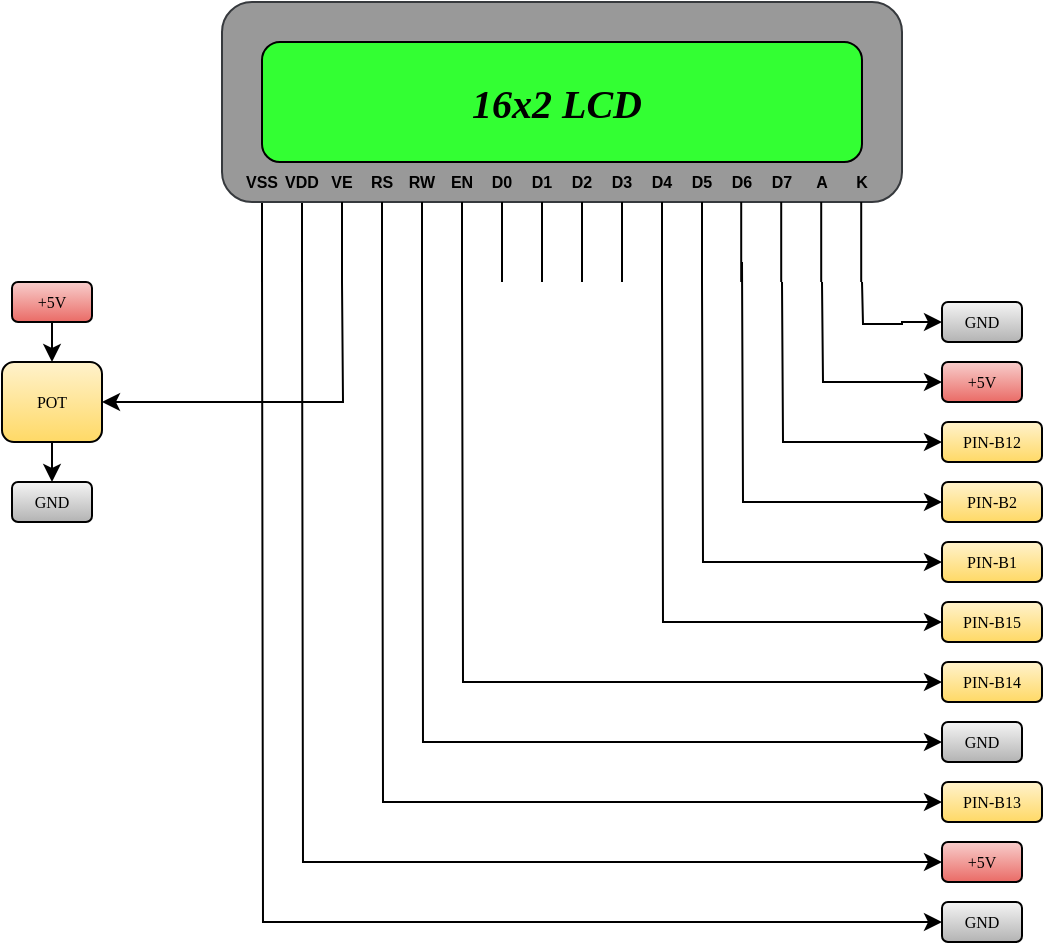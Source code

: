 <mxfile version="13.9.9" type="device"><diagram id="ybnBNx3KCF5k_87hsMXN" name="Sayfa -1"><mxGraphModel dx="851" dy="493" grid="1" gridSize="10" guides="1" tooltips="1" connect="1" arrows="1" fold="1" page="1" pageScale="1" pageWidth="3300" pageHeight="4681" math="0" shadow="0"><root><mxCell id="0"/><mxCell id="1" parent="0"/><mxCell id="u2cS-JGJET43mBC9__E9-17" value="" style="endArrow=none;html=1;" edge="1" parent="1"><mxGeometry width="50" height="50" relative="1" as="geometry"><mxPoint x="320" y="330" as="sourcePoint"/><mxPoint x="320" y="290" as="targetPoint"/></mxGeometry></mxCell><mxCell id="u2cS-JGJET43mBC9__E9-18" value="" style="endArrow=none;html=1;" edge="1" parent="1"><mxGeometry width="50" height="50" relative="1" as="geometry"><mxPoint x="300" y="330" as="sourcePoint"/><mxPoint x="300" y="290" as="targetPoint"/></mxGeometry></mxCell><mxCell id="u2cS-JGJET43mBC9__E9-19" value="" style="rounded=1;whiteSpace=wrap;html=1;strokeColor=#36393d;fillColor=#999999;" vertex="1" parent="1"><mxGeometry x="280" y="190" width="340" height="100" as="geometry"/></mxCell><mxCell id="u2cS-JGJET43mBC9__E9-20" value="&lt;font face=&quot;Comic Sans MS&quot; size=&quot;1&quot;&gt;&lt;i&gt;&lt;b style=&quot;font-size: 20px&quot;&gt;16x2 LCD&amp;nbsp;&lt;/b&gt;&lt;/i&gt;&lt;/font&gt;" style="rounded=1;whiteSpace=wrap;html=1;fillColor=#33FF33;" vertex="1" parent="1"><mxGeometry x="300" y="210" width="300" height="60" as="geometry"/></mxCell><mxCell id="u2cS-JGJET43mBC9__E9-21" value="" style="endArrow=none;html=1;" edge="1" parent="1"><mxGeometry width="50" height="50" relative="1" as="geometry"><mxPoint x="340" y="330" as="sourcePoint"/><mxPoint x="340" y="290" as="targetPoint"/></mxGeometry></mxCell><mxCell id="u2cS-JGJET43mBC9__E9-22" value="" style="endArrow=none;html=1;" edge="1" parent="1"><mxGeometry width="50" height="50" relative="1" as="geometry"><mxPoint x="380" y="330" as="sourcePoint"/><mxPoint x="380" y="290" as="targetPoint"/></mxGeometry></mxCell><mxCell id="u2cS-JGJET43mBC9__E9-23" value="" style="endArrow=none;html=1;" edge="1" parent="1"><mxGeometry width="50" height="50" relative="1" as="geometry"><mxPoint x="360" y="330" as="sourcePoint"/><mxPoint x="360" y="290" as="targetPoint"/></mxGeometry></mxCell><mxCell id="u2cS-JGJET43mBC9__E9-24" value="" style="endArrow=none;html=1;" edge="1" parent="1"><mxGeometry width="50" height="50" relative="1" as="geometry"><mxPoint x="400" y="330" as="sourcePoint"/><mxPoint x="400" y="290" as="targetPoint"/></mxGeometry></mxCell><mxCell id="u2cS-JGJET43mBC9__E9-25" value="" style="endArrow=none;html=1;" edge="1" parent="1"><mxGeometry width="50" height="50" relative="1" as="geometry"><mxPoint x="440" y="330" as="sourcePoint"/><mxPoint x="440" y="290" as="targetPoint"/></mxGeometry></mxCell><mxCell id="u2cS-JGJET43mBC9__E9-26" value="" style="endArrow=none;html=1;" edge="1" parent="1"><mxGeometry width="50" height="50" relative="1" as="geometry"><mxPoint x="420" y="330" as="sourcePoint"/><mxPoint x="420" y="290" as="targetPoint"/></mxGeometry></mxCell><mxCell id="u2cS-JGJET43mBC9__E9-27" value="" style="endArrow=none;html=1;" edge="1" parent="1"><mxGeometry width="50" height="50" relative="1" as="geometry"><mxPoint x="460" y="330" as="sourcePoint"/><mxPoint x="460" y="290" as="targetPoint"/></mxGeometry></mxCell><mxCell id="u2cS-JGJET43mBC9__E9-28" value="" style="endArrow=none;html=1;" edge="1" parent="1"><mxGeometry width="50" height="50" relative="1" as="geometry"><mxPoint x="500" y="330" as="sourcePoint"/><mxPoint x="500" y="290" as="targetPoint"/></mxGeometry></mxCell><mxCell id="u2cS-JGJET43mBC9__E9-29" value="" style="endArrow=none;html=1;" edge="1" parent="1"><mxGeometry width="50" height="50" relative="1" as="geometry"><mxPoint x="480" y="330" as="sourcePoint"/><mxPoint x="480" y="290" as="targetPoint"/></mxGeometry></mxCell><mxCell id="u2cS-JGJET43mBC9__E9-30" value="" style="endArrow=none;html=1;" edge="1" parent="1"><mxGeometry width="50" height="50" relative="1" as="geometry"><mxPoint x="520" y="330" as="sourcePoint"/><mxPoint x="520" y="290" as="targetPoint"/></mxGeometry></mxCell><mxCell id="u2cS-JGJET43mBC9__E9-31" value="" style="endArrow=none;html=1;" edge="1" parent="1"><mxGeometry width="50" height="50" relative="1" as="geometry"><mxPoint x="539.6" y="330" as="sourcePoint"/><mxPoint x="539.6" y="290" as="targetPoint"/></mxGeometry></mxCell><mxCell id="u2cS-JGJET43mBC9__E9-32" value="" style="endArrow=none;html=1;" edge="1" parent="1"><mxGeometry width="50" height="50" relative="1" as="geometry"><mxPoint x="579.6" y="330" as="sourcePoint"/><mxPoint x="579.6" y="290" as="targetPoint"/></mxGeometry></mxCell><mxCell id="u2cS-JGJET43mBC9__E9-33" value="" style="endArrow=none;html=1;" edge="1" parent="1"><mxGeometry width="50" height="50" relative="1" as="geometry"><mxPoint x="559.6" y="330" as="sourcePoint"/><mxPoint x="559.6" y="290" as="targetPoint"/></mxGeometry></mxCell><mxCell id="u2cS-JGJET43mBC9__E9-34" value="" style="endArrow=none;html=1;" edge="1" parent="1"><mxGeometry width="50" height="50" relative="1" as="geometry"><mxPoint x="599.6" y="330" as="sourcePoint"/><mxPoint x="599.6" y="290" as="targetPoint"/></mxGeometry></mxCell><mxCell id="u2cS-JGJET43mBC9__E9-37" value="&lt;b style=&quot;font-size: 8px;&quot;&gt;VSS&lt;/b&gt;" style="text;html=1;strokeColor=none;fillColor=none;align=center;verticalAlign=middle;whiteSpace=wrap;rounded=0;fontSize=8;fontColor=#000000;" vertex="1" parent="1"><mxGeometry x="280" y="270" width="40" height="20" as="geometry"/></mxCell><mxCell id="u2cS-JGJET43mBC9__E9-38" value="VDD" style="text;html=1;strokeColor=none;fillColor=none;align=center;verticalAlign=middle;whiteSpace=wrap;rounded=0;fontSize=8;fontColor=#000000;fontStyle=1;strokeWidth=5;" vertex="1" parent="1"><mxGeometry x="300" y="270" width="40" height="20" as="geometry"/></mxCell><mxCell id="u2cS-JGJET43mBC9__E9-39" value="VE" style="text;html=1;strokeColor=none;fillColor=none;align=center;verticalAlign=middle;whiteSpace=wrap;rounded=0;fontSize=8;fontColor=#000000;fontStyle=1" vertex="1" parent="1"><mxGeometry x="320" y="270" width="40" height="20" as="geometry"/></mxCell><mxCell id="u2cS-JGJET43mBC9__E9-40" value="RS" style="text;html=1;strokeColor=none;fillColor=none;align=center;verticalAlign=middle;whiteSpace=wrap;rounded=0;fontSize=8;fontColor=#000000;fontStyle=1" vertex="1" parent="1"><mxGeometry x="340" y="270" width="40" height="20" as="geometry"/></mxCell><mxCell id="u2cS-JGJET43mBC9__E9-41" value="RW" style="text;html=1;strokeColor=none;fillColor=none;align=center;verticalAlign=middle;whiteSpace=wrap;rounded=0;fontSize=8;fontColor=#000000;fontStyle=1" vertex="1" parent="1"><mxGeometry x="360" y="270" width="40" height="20" as="geometry"/></mxCell><mxCell id="u2cS-JGJET43mBC9__E9-42" value="EN" style="text;html=1;strokeColor=none;fillColor=none;align=center;verticalAlign=middle;whiteSpace=wrap;rounded=0;fontSize=8;fontColor=#000000;fontStyle=1" vertex="1" parent="1"><mxGeometry x="380" y="270" width="40" height="20" as="geometry"/></mxCell><mxCell id="u2cS-JGJET43mBC9__E9-43" value="D0" style="text;html=1;strokeColor=none;fillColor=none;align=center;verticalAlign=middle;whiteSpace=wrap;rounded=0;fontSize=8;fontColor=#000000;fontStyle=1" vertex="1" parent="1"><mxGeometry x="400" y="270" width="40" height="20" as="geometry"/></mxCell><mxCell id="u2cS-JGJET43mBC9__E9-44" value="D1" style="text;html=1;strokeColor=none;fillColor=none;align=center;verticalAlign=middle;whiteSpace=wrap;rounded=0;fontSize=8;fontColor=#000000;fontStyle=1" vertex="1" parent="1"><mxGeometry x="420" y="270" width="40" height="20" as="geometry"/></mxCell><mxCell id="u2cS-JGJET43mBC9__E9-45" value="D2" style="text;html=1;strokeColor=none;fillColor=none;align=center;verticalAlign=middle;whiteSpace=wrap;rounded=0;fontSize=8;fontColor=#000000;fontStyle=1" vertex="1" parent="1"><mxGeometry x="440" y="270" width="40" height="20" as="geometry"/></mxCell><mxCell id="u2cS-JGJET43mBC9__E9-46" value="D3" style="text;html=1;strokeColor=none;fillColor=none;align=center;verticalAlign=middle;whiteSpace=wrap;rounded=0;fontSize=8;fontColor=#000000;fontStyle=1" vertex="1" parent="1"><mxGeometry x="460" y="270" width="40" height="20" as="geometry"/></mxCell><mxCell id="u2cS-JGJET43mBC9__E9-47" value="D4" style="text;html=1;strokeColor=none;fillColor=none;align=center;verticalAlign=middle;whiteSpace=wrap;rounded=0;fontSize=8;fontColor=#000000;fontStyle=1" vertex="1" parent="1"><mxGeometry x="480" y="270" width="40" height="20" as="geometry"/></mxCell><mxCell id="u2cS-JGJET43mBC9__E9-48" value="D5" style="text;html=1;strokeColor=none;fillColor=none;align=center;verticalAlign=middle;whiteSpace=wrap;rounded=0;fontSize=8;fontColor=#000000;fontStyle=1" vertex="1" parent="1"><mxGeometry x="500" y="270" width="40" height="20" as="geometry"/></mxCell><mxCell id="u2cS-JGJET43mBC9__E9-49" value="D6" style="text;html=1;strokeColor=none;fillColor=none;align=center;verticalAlign=middle;whiteSpace=wrap;rounded=0;fontSize=8;fontColor=#000000;fontStyle=1" vertex="1" parent="1"><mxGeometry x="520" y="270" width="40" height="20" as="geometry"/></mxCell><mxCell id="u2cS-JGJET43mBC9__E9-50" value="D7" style="text;html=1;strokeColor=none;fillColor=none;align=center;verticalAlign=middle;whiteSpace=wrap;rounded=0;fontSize=8;fontColor=#000000;fontStyle=1" vertex="1" parent="1"><mxGeometry x="540" y="270" width="40" height="20" as="geometry"/></mxCell><mxCell id="u2cS-JGJET43mBC9__E9-51" value="A" style="text;html=1;strokeColor=none;fillColor=none;align=center;verticalAlign=middle;whiteSpace=wrap;rounded=0;fontSize=8;fontColor=#000000;fontStyle=1" vertex="1" parent="1"><mxGeometry x="560" y="270" width="40" height="20" as="geometry"/></mxCell><mxCell id="u2cS-JGJET43mBC9__E9-52" value="K" style="text;html=1;strokeColor=none;fillColor=none;align=center;verticalAlign=middle;whiteSpace=wrap;rounded=0;fontSize=8;fontStyle=1;" vertex="1" parent="1"><mxGeometry x="580" y="270" width="40" height="20" as="geometry"/></mxCell><mxCell id="u2cS-JGJET43mBC9__E9-66" style="edgeStyle=orthogonalEdgeStyle;rounded=0;orthogonalLoop=1;jettySize=auto;html=1;exitX=0;exitY=0.5;exitDx=0;exitDy=0;startArrow=classic;startFill=1;endArrow=none;endFill=0;fontSize=5;fontColor=#000000;" edge="1" parent="1" source="u2cS-JGJET43mBC9__E9-65"><mxGeometry relative="1" as="geometry"><mxPoint x="600" y="330" as="targetPoint"/></mxGeometry></mxCell><mxCell id="u2cS-JGJET43mBC9__E9-65" value="&lt;font face=&quot;Comic Sans MS&quot; style=&quot;font-size: 8px&quot;&gt;GND&lt;/font&gt;" style="rounded=1;whiteSpace=wrap;html=1;strokeWidth=1;fontSize=5;fillColor=#f5f5f5;gradientColor=#b3b3b3;" vertex="1" parent="1"><mxGeometry x="640" y="340" width="40" height="20" as="geometry"/></mxCell><mxCell id="u2cS-JGJET43mBC9__E9-68" style="edgeStyle=orthogonalEdgeStyle;rounded=0;orthogonalLoop=1;jettySize=auto;html=1;exitX=0;exitY=0.5;exitDx=0;exitDy=0;startArrow=classic;startFill=1;endArrow=none;endFill=0;fontSize=5;fontColor=#000000;" edge="1" parent="1" source="u2cS-JGJET43mBC9__E9-67"><mxGeometry relative="1" as="geometry"><mxPoint x="580" y="330" as="targetPoint"/></mxGeometry></mxCell><mxCell id="u2cS-JGJET43mBC9__E9-67" value="&lt;font face=&quot;Comic Sans MS&quot; style=&quot;font-size: 8px&quot;&gt;+5V&lt;/font&gt;" style="rounded=1;whiteSpace=wrap;html=1;strokeWidth=1;fontSize=5;fillColor=#f8cecc;gradientColor=#ea6b66;" vertex="1" parent="1"><mxGeometry x="640" y="370" width="40" height="20" as="geometry"/></mxCell><mxCell id="u2cS-JGJET43mBC9__E9-70" style="edgeStyle=orthogonalEdgeStyle;rounded=0;orthogonalLoop=1;jettySize=auto;html=1;exitX=0;exitY=0.5;exitDx=0;exitDy=0;startArrow=classic;startFill=1;endArrow=none;endFill=0;fontSize=5;fontColor=#000000;" edge="1" parent="1" source="u2cS-JGJET43mBC9__E9-69"><mxGeometry relative="1" as="geometry"><mxPoint x="560" y="330" as="targetPoint"/></mxGeometry></mxCell><mxCell id="u2cS-JGJET43mBC9__E9-69" value="&lt;font face=&quot;Comic Sans MS&quot;&gt;&lt;span style=&quot;font-size: 8px&quot;&gt;PIN-B12&lt;/span&gt;&lt;/font&gt;" style="rounded=1;whiteSpace=wrap;html=1;strokeWidth=1;fontSize=5;fillColor=#fff2cc;gradientColor=#ffd966;" vertex="1" parent="1"><mxGeometry x="640" y="400" width="50" height="20" as="geometry"/></mxCell><mxCell id="u2cS-JGJET43mBC9__E9-74" style="edgeStyle=orthogonalEdgeStyle;rounded=0;orthogonalLoop=1;jettySize=auto;html=1;exitX=0;exitY=0.5;exitDx=0;exitDy=0;startArrow=classic;startFill=1;endArrow=none;endFill=0;fontSize=5;fontColor=#000000;" edge="1" parent="1" source="u2cS-JGJET43mBC9__E9-71"><mxGeometry relative="1" as="geometry"><mxPoint x="540" y="320" as="targetPoint"/></mxGeometry></mxCell><mxCell id="u2cS-JGJET43mBC9__E9-71" value="&lt;font face=&quot;Comic Sans MS&quot;&gt;&lt;span style=&quot;font-size: 8px&quot;&gt;PIN-B2&lt;/span&gt;&lt;/font&gt;" style="rounded=1;whiteSpace=wrap;html=1;strokeWidth=1;fontSize=5;fillColor=#fff2cc;gradientColor=#ffd966;" vertex="1" parent="1"><mxGeometry x="640" y="430" width="50" height="20" as="geometry"/></mxCell><mxCell id="u2cS-JGJET43mBC9__E9-75" style="edgeStyle=orthogonalEdgeStyle;rounded=0;orthogonalLoop=1;jettySize=auto;html=1;exitX=0;exitY=0.5;exitDx=0;exitDy=0;startArrow=classic;startFill=1;endArrow=none;endFill=0;fontSize=5;fontColor=#000000;" edge="1" parent="1" source="u2cS-JGJET43mBC9__E9-72"><mxGeometry relative="1" as="geometry"><mxPoint x="520" y="330" as="targetPoint"/></mxGeometry></mxCell><mxCell id="u2cS-JGJET43mBC9__E9-72" value="&lt;font face=&quot;Comic Sans MS&quot;&gt;&lt;span style=&quot;font-size: 8px&quot;&gt;PIN-B1&lt;/span&gt;&lt;/font&gt;" style="rounded=1;whiteSpace=wrap;html=1;strokeWidth=1;fontSize=5;fillColor=#fff2cc;gradientColor=#ffd966;" vertex="1" parent="1"><mxGeometry x="640" y="460" width="50" height="20" as="geometry"/></mxCell><mxCell id="u2cS-JGJET43mBC9__E9-76" style="edgeStyle=orthogonalEdgeStyle;rounded=0;orthogonalLoop=1;jettySize=auto;html=1;exitX=0;exitY=0.5;exitDx=0;exitDy=0;startArrow=classic;startFill=1;endArrow=none;endFill=0;fontSize=5;fontColor=#000000;" edge="1" parent="1" source="u2cS-JGJET43mBC9__E9-73"><mxGeometry relative="1" as="geometry"><mxPoint x="500" y="330" as="targetPoint"/></mxGeometry></mxCell><mxCell id="u2cS-JGJET43mBC9__E9-73" value="&lt;font face=&quot;Comic Sans MS&quot;&gt;&lt;span style=&quot;font-size: 8px&quot;&gt;PIN-B15&lt;/span&gt;&lt;/font&gt;" style="rounded=1;whiteSpace=wrap;html=1;strokeWidth=1;fontSize=5;fillColor=#fff2cc;gradientColor=#ffd966;" vertex="1" parent="1"><mxGeometry x="640" y="490" width="50" height="20" as="geometry"/></mxCell><mxCell id="u2cS-JGJET43mBC9__E9-78" style="edgeStyle=orthogonalEdgeStyle;rounded=0;orthogonalLoop=1;jettySize=auto;html=1;exitX=0;exitY=0.5;exitDx=0;exitDy=0;startArrow=classic;startFill=1;endArrow=none;endFill=0;fontSize=5;fontColor=#000000;" edge="1" parent="1" source="u2cS-JGJET43mBC9__E9-77"><mxGeometry relative="1" as="geometry"><mxPoint x="400" y="330" as="targetPoint"/></mxGeometry></mxCell><mxCell id="u2cS-JGJET43mBC9__E9-77" value="&lt;font face=&quot;Comic Sans MS&quot;&gt;&lt;span style=&quot;font-size: 8px&quot;&gt;PIN-B14&lt;/span&gt;&lt;/font&gt;" style="rounded=1;whiteSpace=wrap;html=1;strokeWidth=1;fontSize=5;fillColor=#fff2cc;gradientColor=#ffd966;" vertex="1" parent="1"><mxGeometry x="640" y="520" width="50" height="20" as="geometry"/></mxCell><mxCell id="u2cS-JGJET43mBC9__E9-82" style="edgeStyle=orthogonalEdgeStyle;rounded=0;orthogonalLoop=1;jettySize=auto;html=1;exitX=0;exitY=0.5;exitDx=0;exitDy=0;startArrow=classic;startFill=1;endArrow=none;endFill=0;fontSize=5;fontColor=#000000;" edge="1" parent="1" source="u2cS-JGJET43mBC9__E9-79"><mxGeometry relative="1" as="geometry"><mxPoint x="360" y="330" as="targetPoint"/></mxGeometry></mxCell><mxCell id="u2cS-JGJET43mBC9__E9-79" value="&lt;font face=&quot;Comic Sans MS&quot;&gt;&lt;span style=&quot;font-size: 8px&quot;&gt;PIN-B13&lt;/span&gt;&lt;/font&gt;" style="rounded=1;whiteSpace=wrap;html=1;strokeWidth=1;fontSize=5;fillColor=#fff2cc;gradientColor=#ffd966;" vertex="1" parent="1"><mxGeometry x="640" y="580" width="50" height="20" as="geometry"/></mxCell><mxCell id="u2cS-JGJET43mBC9__E9-81" style="edgeStyle=orthogonalEdgeStyle;rounded=0;orthogonalLoop=1;jettySize=auto;html=1;exitX=0;exitY=0.5;exitDx=0;exitDy=0;startArrow=classic;startFill=1;endArrow=none;endFill=0;fontSize=5;fontColor=#000000;" edge="1" parent="1" source="u2cS-JGJET43mBC9__E9-80"><mxGeometry relative="1" as="geometry"><mxPoint x="380" y="330" as="targetPoint"/></mxGeometry></mxCell><mxCell id="u2cS-JGJET43mBC9__E9-80" value="&lt;font face=&quot;Comic Sans MS&quot; style=&quot;font-size: 8px&quot;&gt;GND&lt;/font&gt;" style="rounded=1;whiteSpace=wrap;html=1;strokeWidth=1;fontSize=5;fillColor=#f5f5f5;gradientColor=#b3b3b3;" vertex="1" parent="1"><mxGeometry x="640" y="550" width="40" height="20" as="geometry"/></mxCell><mxCell id="u2cS-JGJET43mBC9__E9-86" style="edgeStyle=orthogonalEdgeStyle;rounded=0;orthogonalLoop=1;jettySize=auto;html=1;exitX=0;exitY=0.5;exitDx=0;exitDy=0;startArrow=classic;startFill=1;endArrow=none;endFill=0;fontSize=5;fontColor=#000000;" edge="1" parent="1" source="u2cS-JGJET43mBC9__E9-85"><mxGeometry relative="1" as="geometry"><mxPoint x="320" y="320" as="targetPoint"/></mxGeometry></mxCell><mxCell id="u2cS-JGJET43mBC9__E9-85" value="&lt;font face=&quot;Comic Sans MS&quot; style=&quot;font-size: 8px&quot;&gt;+5V&lt;/font&gt;" style="rounded=1;whiteSpace=wrap;html=1;strokeWidth=1;fontSize=5;fillColor=#f8cecc;gradientColor=#ea6b66;" vertex="1" parent="1"><mxGeometry x="640" y="610" width="40" height="20" as="geometry"/></mxCell><mxCell id="u2cS-JGJET43mBC9__E9-88" style="edgeStyle=orthogonalEdgeStyle;rounded=0;orthogonalLoop=1;jettySize=auto;html=1;exitX=0;exitY=0.5;exitDx=0;exitDy=0;startArrow=classic;startFill=1;endArrow=none;endFill=0;fontSize=5;fontColor=#000000;" edge="1" parent="1" source="u2cS-JGJET43mBC9__E9-87"><mxGeometry relative="1" as="geometry"><mxPoint x="300" y="320" as="targetPoint"/></mxGeometry></mxCell><mxCell id="u2cS-JGJET43mBC9__E9-87" value="&lt;font face=&quot;Comic Sans MS&quot; style=&quot;font-size: 8px&quot;&gt;GND&lt;/font&gt;" style="rounded=1;whiteSpace=wrap;html=1;strokeWidth=1;fontSize=5;fillColor=#f5f5f5;gradientColor=#b3b3b3;" vertex="1" parent="1"><mxGeometry x="640" y="640" width="40" height="20" as="geometry"/></mxCell><mxCell id="u2cS-JGJET43mBC9__E9-92" style="edgeStyle=orthogonalEdgeStyle;rounded=0;orthogonalLoop=1;jettySize=auto;html=1;exitX=1;exitY=0.5;exitDx=0;exitDy=0;startArrow=classic;startFill=1;endArrow=none;endFill=0;fontSize=5;fontColor=#000000;" edge="1" parent="1" source="u2cS-JGJET43mBC9__E9-91"><mxGeometry relative="1" as="geometry"><mxPoint x="340" y="330" as="targetPoint"/></mxGeometry></mxCell><mxCell id="u2cS-JGJET43mBC9__E9-94" style="edgeStyle=orthogonalEdgeStyle;rounded=0;orthogonalLoop=1;jettySize=auto;html=1;exitX=0.5;exitY=0;exitDx=0;exitDy=0;entryX=0.5;entryY=1;entryDx=0;entryDy=0;startArrow=classic;startFill=1;endArrow=none;endFill=0;fontSize=5;fontColor=#000000;" edge="1" parent="1" source="u2cS-JGJET43mBC9__E9-91" target="u2cS-JGJET43mBC9__E9-93"><mxGeometry relative="1" as="geometry"/></mxCell><mxCell id="u2cS-JGJET43mBC9__E9-91" value="&lt;font face=&quot;Comic Sans MS&quot;&gt;&lt;span style=&quot;font-size: 8px&quot;&gt;POT&lt;/span&gt;&lt;/font&gt;" style="rounded=1;whiteSpace=wrap;html=1;strokeWidth=1;fontSize=5;fillColor=#fff2cc;gradientColor=#ffd966;" vertex="1" parent="1"><mxGeometry x="170" y="370" width="50" height="40" as="geometry"/></mxCell><mxCell id="u2cS-JGJET43mBC9__E9-93" value="&lt;font face=&quot;Comic Sans MS&quot; style=&quot;font-size: 8px&quot;&gt;+5V&lt;/font&gt;" style="rounded=1;whiteSpace=wrap;html=1;strokeWidth=1;fontSize=5;fillColor=#f8cecc;gradientColor=#ea6b66;" vertex="1" parent="1"><mxGeometry x="175" y="330" width="40" height="20" as="geometry"/></mxCell><mxCell id="u2cS-JGJET43mBC9__E9-96" style="edgeStyle=orthogonalEdgeStyle;rounded=0;orthogonalLoop=1;jettySize=auto;html=1;exitX=0.5;exitY=0;exitDx=0;exitDy=0;entryX=0.5;entryY=1;entryDx=0;entryDy=0;startArrow=classic;startFill=1;endArrow=none;endFill=0;fontSize=5;fontColor=#000000;" edge="1" parent="1" source="u2cS-JGJET43mBC9__E9-95" target="u2cS-JGJET43mBC9__E9-91"><mxGeometry relative="1" as="geometry"/></mxCell><mxCell id="u2cS-JGJET43mBC9__E9-95" value="&lt;font face=&quot;Comic Sans MS&quot; style=&quot;font-size: 8px&quot;&gt;GND&lt;/font&gt;" style="rounded=1;whiteSpace=wrap;html=1;strokeWidth=1;fontSize=5;fillColor=#f5f5f5;gradientColor=#b3b3b3;" vertex="1" parent="1"><mxGeometry x="175" y="430" width="40" height="20" as="geometry"/></mxCell></root></mxGraphModel></diagram></mxfile>